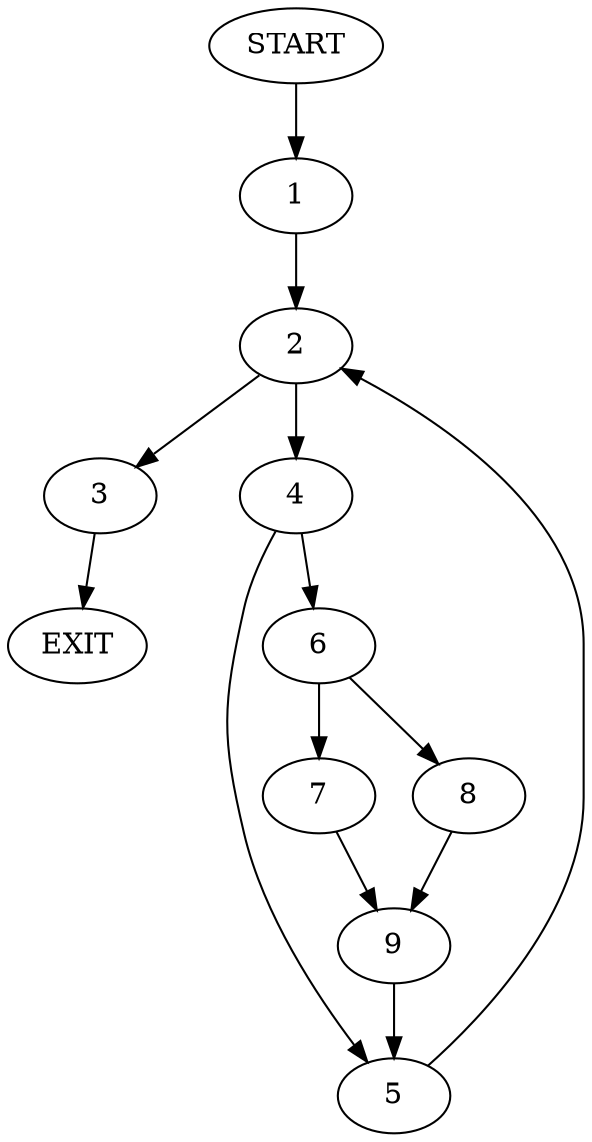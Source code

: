 digraph {
0 [label="START"]
10 [label="EXIT"]
0 -> 1
1 -> 2
2 -> 3
2 -> 4
4 -> 5
4 -> 6
3 -> 10
5 -> 2
6 -> 7
6 -> 8
8 -> 9
7 -> 9
9 -> 5
}
